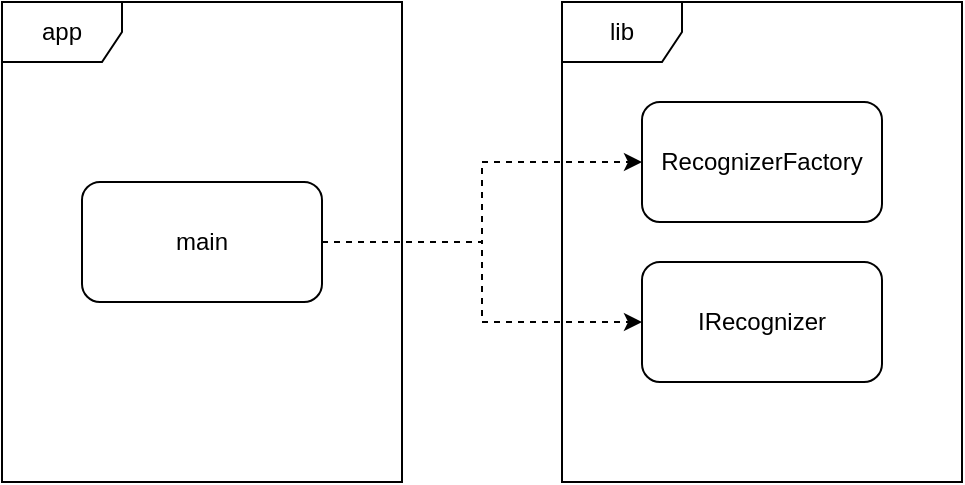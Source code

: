 <mxfile version="13.3.1" type="device"><diagram id="kMbzoaTQ1qr8FmkeRBG0" name="Page-1"><mxGraphModel dx="1425" dy="803" grid="1" gridSize="10" guides="1" tooltips="1" connect="1" arrows="1" fold="1" page="1" pageScale="1" pageWidth="1654" pageHeight="1169" math="0" shadow="0"><root><mxCell id="0"/><mxCell id="1" parent="0"/><mxCell id="KJfp9SnZJrc56niBDYYA-1" value="app" style="shape=umlFrame;whiteSpace=wrap;html=1;" vertex="1" parent="1"><mxGeometry x="480" y="360" width="200" height="240" as="geometry"/></mxCell><mxCell id="KJfp9SnZJrc56niBDYYA-3" value="lib" style="shape=umlFrame;whiteSpace=wrap;html=1;" vertex="1" parent="1"><mxGeometry x="760" y="360" width="200" height="240" as="geometry"/></mxCell><mxCell id="KJfp9SnZJrc56niBDYYA-4" value="RecognizerFactory" style="rounded=1;whiteSpace=wrap;html=1;" vertex="1" parent="1"><mxGeometry x="800" y="410" width="120" height="60" as="geometry"/></mxCell><mxCell id="KJfp9SnZJrc56niBDYYA-5" value="IRecognizer" style="rounded=1;whiteSpace=wrap;html=1;" vertex="1" parent="1"><mxGeometry x="800" y="490" width="120" height="60" as="geometry"/></mxCell><mxCell id="KJfp9SnZJrc56niBDYYA-8" style="edgeStyle=orthogonalEdgeStyle;rounded=0;orthogonalLoop=1;jettySize=auto;html=1;exitX=1;exitY=0.5;exitDx=0;exitDy=0;entryX=0;entryY=0.5;entryDx=0;entryDy=0;dashed=1;" edge="1" parent="1" source="KJfp9SnZJrc56niBDYYA-7" target="KJfp9SnZJrc56niBDYYA-4"><mxGeometry relative="1" as="geometry"><Array as="points"><mxPoint x="720" y="480"/><mxPoint x="720" y="440"/></Array></mxGeometry></mxCell><mxCell id="KJfp9SnZJrc56niBDYYA-9" style="edgeStyle=orthogonalEdgeStyle;rounded=0;orthogonalLoop=1;jettySize=auto;html=1;exitX=1;exitY=0.5;exitDx=0;exitDy=0;entryX=0;entryY=0.5;entryDx=0;entryDy=0;dashed=1;" edge="1" parent="1" source="KJfp9SnZJrc56niBDYYA-7" target="KJfp9SnZJrc56niBDYYA-5"><mxGeometry relative="1" as="geometry"><Array as="points"><mxPoint x="720" y="480"/><mxPoint x="720" y="520"/></Array></mxGeometry></mxCell><mxCell id="KJfp9SnZJrc56niBDYYA-7" value="main" style="rounded=1;whiteSpace=wrap;html=1;" vertex="1" parent="1"><mxGeometry x="520" y="450" width="120" height="60" as="geometry"/></mxCell></root></mxGraphModel></diagram></mxfile>